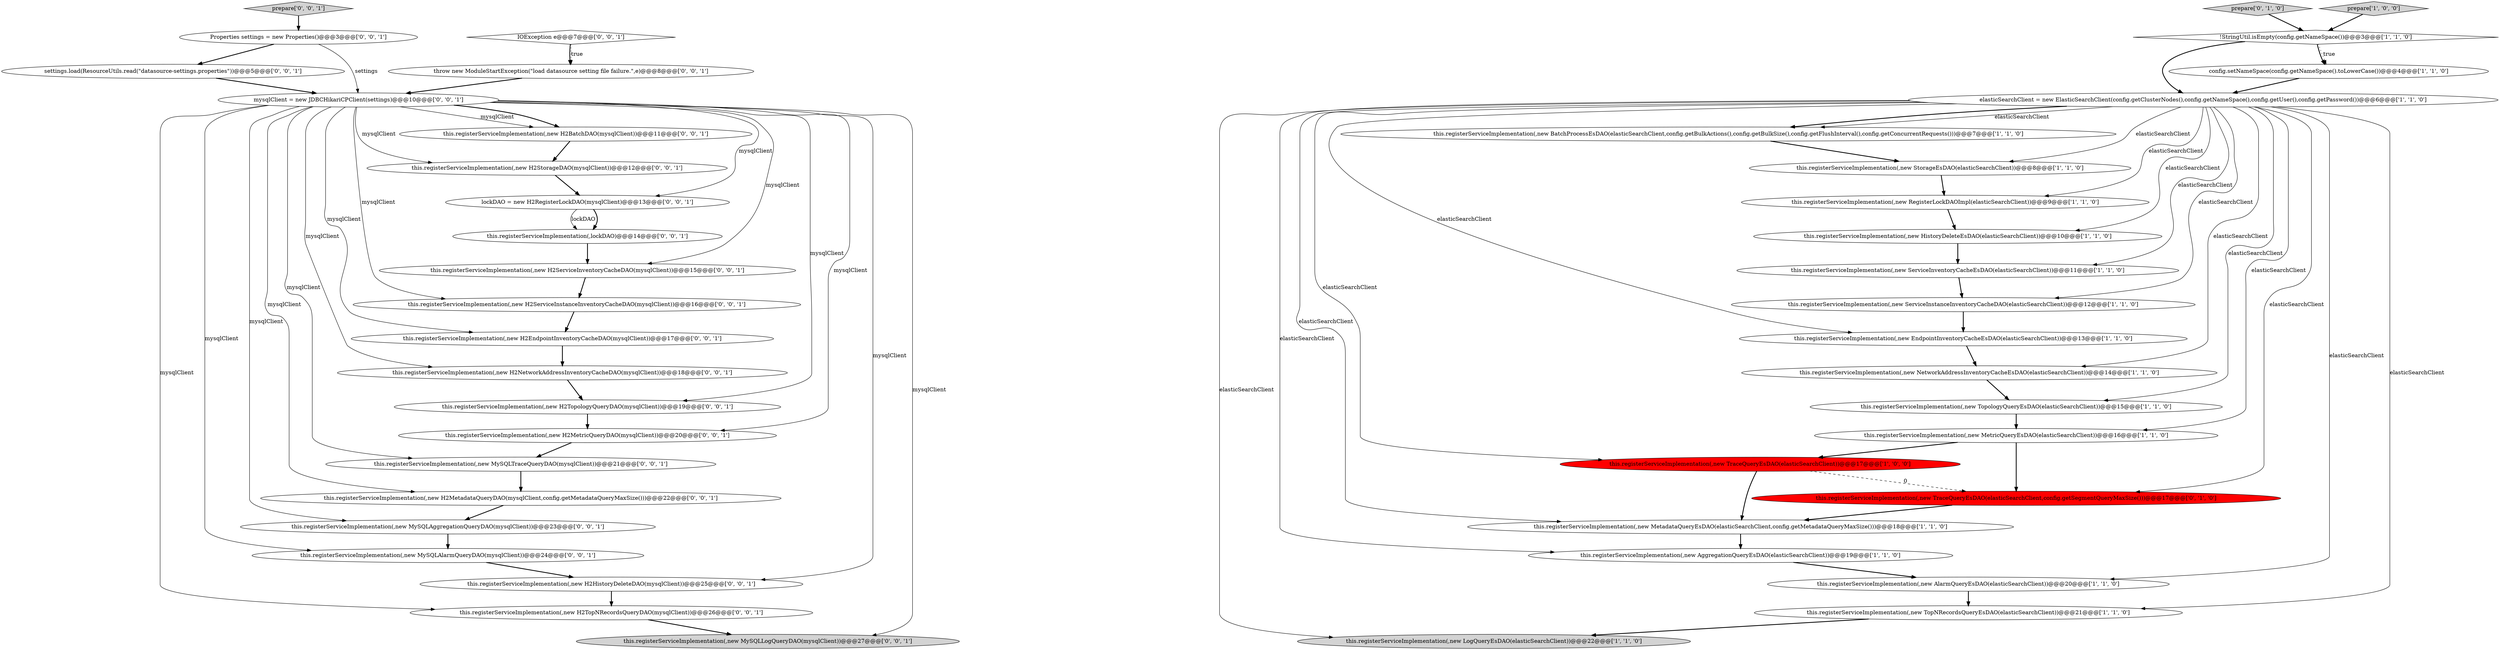 digraph {
30 [style = filled, label = "this.registerServiceImplementation(,new H2EndpointInventoryCacheDAO(mysqlClient))@@@17@@@['0', '0', '1']", fillcolor = white, shape = ellipse image = "AAA0AAABBB3BBB"];
25 [style = filled, label = "this.registerServiceImplementation(,new H2TopologyQueryDAO(mysqlClient))@@@19@@@['0', '0', '1']", fillcolor = white, shape = ellipse image = "AAA0AAABBB3BBB"];
36 [style = filled, label = "this.registerServiceImplementation(,new H2ServiceInstanceInventoryCacheDAO(mysqlClient))@@@16@@@['0', '0', '1']", fillcolor = white, shape = ellipse image = "AAA0AAABBB3BBB"];
5 [style = filled, label = "this.registerServiceImplementation(,new ServiceInstanceInventoryCacheDAO(elasticSearchClient))@@@12@@@['1', '1', '0']", fillcolor = white, shape = ellipse image = "AAA0AAABBB1BBB"];
26 [style = filled, label = "this.registerServiceImplementation(,new MySQLAlarmQueryDAO(mysqlClient))@@@24@@@['0', '0', '1']", fillcolor = white, shape = ellipse image = "AAA0AAABBB3BBB"];
29 [style = filled, label = "this.registerServiceImplementation(,new H2HistoryDeleteDAO(mysqlClient))@@@25@@@['0', '0', '1']", fillcolor = white, shape = ellipse image = "AAA0AAABBB3BBB"];
6 [style = filled, label = "this.registerServiceImplementation(,new ServiceInventoryCacheEsDAO(elasticSearchClient))@@@11@@@['1', '1', '0']", fillcolor = white, shape = ellipse image = "AAA0AAABBB1BBB"];
31 [style = filled, label = "settings.load(ResourceUtils.read(\"datasource-settings.properties\"))@@@5@@@['0', '0', '1']", fillcolor = white, shape = ellipse image = "AAA0AAABBB3BBB"];
44 [style = filled, label = "this.registerServiceImplementation(,new H2MetadataQueryDAO(mysqlClient,config.getMetadataQueryMaxSize()))@@@22@@@['0', '0', '1']", fillcolor = white, shape = ellipse image = "AAA0AAABBB3BBB"];
4 [style = filled, label = "this.registerServiceImplementation(,new MetadataQueryEsDAO(elasticSearchClient,config.getMetadataQueryMaxSize()))@@@18@@@['1', '1', '0']", fillcolor = white, shape = ellipse image = "AAA0AAABBB1BBB"];
40 [style = filled, label = "this.registerServiceImplementation(,new H2NetworkAddressInventoryCacheDAO(mysqlClient))@@@18@@@['0', '0', '1']", fillcolor = white, shape = ellipse image = "AAA0AAABBB3BBB"];
16 [style = filled, label = "this.registerServiceImplementation(,new MetricQueryEsDAO(elasticSearchClient))@@@16@@@['1', '1', '0']", fillcolor = white, shape = ellipse image = "AAA0AAABBB1BBB"];
34 [style = filled, label = "this.registerServiceImplementation(,new H2MetricQueryDAO(mysqlClient))@@@20@@@['0', '0', '1']", fillcolor = white, shape = ellipse image = "AAA0AAABBB3BBB"];
7 [style = filled, label = "elasticSearchClient = new ElasticSearchClient(config.getClusterNodes(),config.getNameSpace(),config.getUser(),config.getPassword())@@@6@@@['1', '1', '0']", fillcolor = white, shape = ellipse image = "AAA0AAABBB1BBB"];
1 [style = filled, label = "this.registerServiceImplementation(,new AlarmQueryEsDAO(elasticSearchClient))@@@20@@@['1', '1', '0']", fillcolor = white, shape = ellipse image = "AAA0AAABBB1BBB"];
15 [style = filled, label = "this.registerServiceImplementation(,new NetworkAddressInventoryCacheEsDAO(elasticSearchClient))@@@14@@@['1', '1', '0']", fillcolor = white, shape = ellipse image = "AAA0AAABBB1BBB"];
8 [style = filled, label = "this.registerServiceImplementation(,new TopologyQueryEsDAO(elasticSearchClient))@@@15@@@['1', '1', '0']", fillcolor = white, shape = ellipse image = "AAA0AAABBB1BBB"];
12 [style = filled, label = "this.registerServiceImplementation(,new AggregationQueryEsDAO(elasticSearchClient))@@@19@@@['1', '1', '0']", fillcolor = white, shape = ellipse image = "AAA0AAABBB1BBB"];
33 [style = filled, label = "this.registerServiceImplementation(,new MySQLAggregationQueryDAO(mysqlClient))@@@23@@@['0', '0', '1']", fillcolor = white, shape = ellipse image = "AAA0AAABBB3BBB"];
20 [style = filled, label = "prepare['0', '1', '0']", fillcolor = lightgray, shape = diamond image = "AAA0AAABBB2BBB"];
37 [style = filled, label = "prepare['0', '0', '1']", fillcolor = lightgray, shape = diamond image = "AAA0AAABBB3BBB"];
43 [style = filled, label = "lockDAO = new H2RegisterLockDAO(mysqlClient)@@@13@@@['0', '0', '1']", fillcolor = white, shape = ellipse image = "AAA0AAABBB3BBB"];
14 [style = filled, label = "this.registerServiceImplementation(,new StorageEsDAO(elasticSearchClient))@@@8@@@['1', '1', '0']", fillcolor = white, shape = ellipse image = "AAA0AAABBB1BBB"];
2 [style = filled, label = "this.registerServiceImplementation(,new LogQueryEsDAO(elasticSearchClient))@@@22@@@['1', '1', '0']", fillcolor = lightgray, shape = ellipse image = "AAA0AAABBB1BBB"];
3 [style = filled, label = "!StringUtil.isEmpty(config.getNameSpace())@@@3@@@['1', '1', '0']", fillcolor = white, shape = diamond image = "AAA0AAABBB1BBB"];
13 [style = filled, label = "this.registerServiceImplementation(,new HistoryDeleteEsDAO(elasticSearchClient))@@@10@@@['1', '1', '0']", fillcolor = white, shape = ellipse image = "AAA0AAABBB1BBB"];
32 [style = filled, label = "this.registerServiceImplementation(,lockDAO)@@@14@@@['0', '0', '1']", fillcolor = white, shape = ellipse image = "AAA0AAABBB3BBB"];
21 [style = filled, label = "this.registerServiceImplementation(,new TraceQueryEsDAO(elasticSearchClient,config.getSegmentQueryMaxSize()))@@@17@@@['0', '1', '0']", fillcolor = red, shape = ellipse image = "AAA1AAABBB2BBB"];
19 [style = filled, label = "this.registerServiceImplementation(,new EndpointInventoryCacheEsDAO(elasticSearchClient))@@@13@@@['1', '1', '0']", fillcolor = white, shape = ellipse image = "AAA0AAABBB1BBB"];
39 [style = filled, label = "this.registerServiceImplementation(,new H2TopNRecordsQueryDAO(mysqlClient))@@@26@@@['0', '0', '1']", fillcolor = white, shape = ellipse image = "AAA0AAABBB3BBB"];
28 [style = filled, label = "this.registerServiceImplementation(,new MySQLTraceQueryDAO(mysqlClient))@@@21@@@['0', '0', '1']", fillcolor = white, shape = ellipse image = "AAA0AAABBB3BBB"];
18 [style = filled, label = "this.registerServiceImplementation(,new BatchProcessEsDAO(elasticSearchClient,config.getBulkActions(),config.getBulkSize(),config.getFlushInterval(),config.getConcurrentRequests()))@@@7@@@['1', '1', '0']", fillcolor = white, shape = ellipse image = "AAA0AAABBB1BBB"];
0 [style = filled, label = "this.registerServiceImplementation(,new TraceQueryEsDAO(elasticSearchClient))@@@17@@@['1', '0', '0']", fillcolor = red, shape = ellipse image = "AAA1AAABBB1BBB"];
38 [style = filled, label = "IOException e@@@7@@@['0', '0', '1']", fillcolor = white, shape = diamond image = "AAA0AAABBB3BBB"];
24 [style = filled, label = "this.registerServiceImplementation(,new MySQLLogQueryDAO(mysqlClient))@@@27@@@['0', '0', '1']", fillcolor = lightgray, shape = ellipse image = "AAA0AAABBB3BBB"];
23 [style = filled, label = "this.registerServiceImplementation(,new H2BatchDAO(mysqlClient))@@@11@@@['0', '0', '1']", fillcolor = white, shape = ellipse image = "AAA0AAABBB3BBB"];
9 [style = filled, label = "this.registerServiceImplementation(,new RegisterLockDAOImpl(elasticSearchClient))@@@9@@@['1', '1', '0']", fillcolor = white, shape = ellipse image = "AAA0AAABBB1BBB"];
10 [style = filled, label = "prepare['1', '0', '0']", fillcolor = lightgray, shape = diamond image = "AAA0AAABBB1BBB"];
35 [style = filled, label = "this.registerServiceImplementation(,new H2StorageDAO(mysqlClient))@@@12@@@['0', '0', '1']", fillcolor = white, shape = ellipse image = "AAA0AAABBB3BBB"];
11 [style = filled, label = "config.setNameSpace(config.getNameSpace().toLowerCase())@@@4@@@['1', '1', '0']", fillcolor = white, shape = ellipse image = "AAA0AAABBB1BBB"];
22 [style = filled, label = "Properties settings = new Properties()@@@3@@@['0', '0', '1']", fillcolor = white, shape = ellipse image = "AAA0AAABBB3BBB"];
41 [style = filled, label = "mysqlClient = new JDBCHikariCPClient(settings)@@@10@@@['0', '0', '1']", fillcolor = white, shape = ellipse image = "AAA0AAABBB3BBB"];
27 [style = filled, label = "this.registerServiceImplementation(,new H2ServiceInventoryCacheDAO(mysqlClient))@@@15@@@['0', '0', '1']", fillcolor = white, shape = ellipse image = "AAA0AAABBB3BBB"];
17 [style = filled, label = "this.registerServiceImplementation(,new TopNRecordsQueryEsDAO(elasticSearchClient))@@@21@@@['1', '1', '0']", fillcolor = white, shape = ellipse image = "AAA0AAABBB1BBB"];
42 [style = filled, label = "throw new ModuleStartException(\"load datasource setting file failure.\",e)@@@8@@@['0', '0', '1']", fillcolor = white, shape = ellipse image = "AAA0AAABBB3BBB"];
3->11 [style = dotted, label="true"];
7->18 [style = solid, label="elasticSearchClient"];
8->16 [style = bold, label=""];
7->2 [style = solid, label="elasticSearchClient"];
42->41 [style = bold, label=""];
16->0 [style = bold, label=""];
41->26 [style = solid, label="mysqlClient"];
27->36 [style = bold, label=""];
7->4 [style = solid, label="elasticSearchClient"];
7->0 [style = solid, label="elasticSearchClient"];
41->24 [style = solid, label="mysqlClient"];
41->23 [style = solid, label="mysqlClient"];
41->44 [style = solid, label="mysqlClient"];
25->34 [style = bold, label=""];
7->1 [style = solid, label="elasticSearchClient"];
29->39 [style = bold, label=""];
7->14 [style = solid, label="elasticSearchClient"];
7->19 [style = solid, label="elasticSearchClient"];
26->29 [style = bold, label=""];
7->5 [style = solid, label="elasticSearchClient"];
7->16 [style = solid, label="elasticSearchClient"];
3->11 [style = bold, label=""];
43->32 [style = bold, label=""];
22->31 [style = bold, label=""];
40->25 [style = bold, label=""];
44->33 [style = bold, label=""];
10->3 [style = bold, label=""];
32->27 [style = bold, label=""];
39->24 [style = bold, label=""];
41->30 [style = solid, label="mysqlClient"];
43->32 [style = solid, label="lockDAO"];
20->3 [style = bold, label=""];
35->43 [style = bold, label=""];
7->8 [style = solid, label="elasticSearchClient"];
38->42 [style = bold, label=""];
12->1 [style = bold, label=""];
7->13 [style = solid, label="elasticSearchClient"];
7->21 [style = solid, label="elasticSearchClient"];
41->43 [style = solid, label="mysqlClient"];
1->17 [style = bold, label=""];
33->26 [style = bold, label=""];
7->9 [style = solid, label="elasticSearchClient"];
23->35 [style = bold, label=""];
41->25 [style = solid, label="mysqlClient"];
5->19 [style = bold, label=""];
34->28 [style = bold, label=""];
22->41 [style = solid, label="settings"];
6->5 [style = bold, label=""];
36->30 [style = bold, label=""];
37->22 [style = bold, label=""];
7->12 [style = solid, label="elasticSearchClient"];
41->36 [style = solid, label="mysqlClient"];
17->2 [style = bold, label=""];
3->7 [style = bold, label=""];
0->4 [style = bold, label=""];
0->21 [style = dashed, label="0"];
16->21 [style = bold, label=""];
31->41 [style = bold, label=""];
28->44 [style = bold, label=""];
7->18 [style = bold, label=""];
4->12 [style = bold, label=""];
30->40 [style = bold, label=""];
41->35 [style = solid, label="mysqlClient"];
14->9 [style = bold, label=""];
7->15 [style = solid, label="elasticSearchClient"];
41->27 [style = solid, label="mysqlClient"];
21->4 [style = bold, label=""];
7->17 [style = solid, label="elasticSearchClient"];
41->28 [style = solid, label="mysqlClient"];
13->6 [style = bold, label=""];
19->15 [style = bold, label=""];
41->34 [style = solid, label="mysqlClient"];
41->33 [style = solid, label="mysqlClient"];
41->23 [style = bold, label=""];
41->29 [style = solid, label="mysqlClient"];
18->14 [style = bold, label=""];
15->8 [style = bold, label=""];
41->40 [style = solid, label="mysqlClient"];
11->7 [style = bold, label=""];
38->42 [style = dotted, label="true"];
9->13 [style = bold, label=""];
41->39 [style = solid, label="mysqlClient"];
7->6 [style = solid, label="elasticSearchClient"];
}
